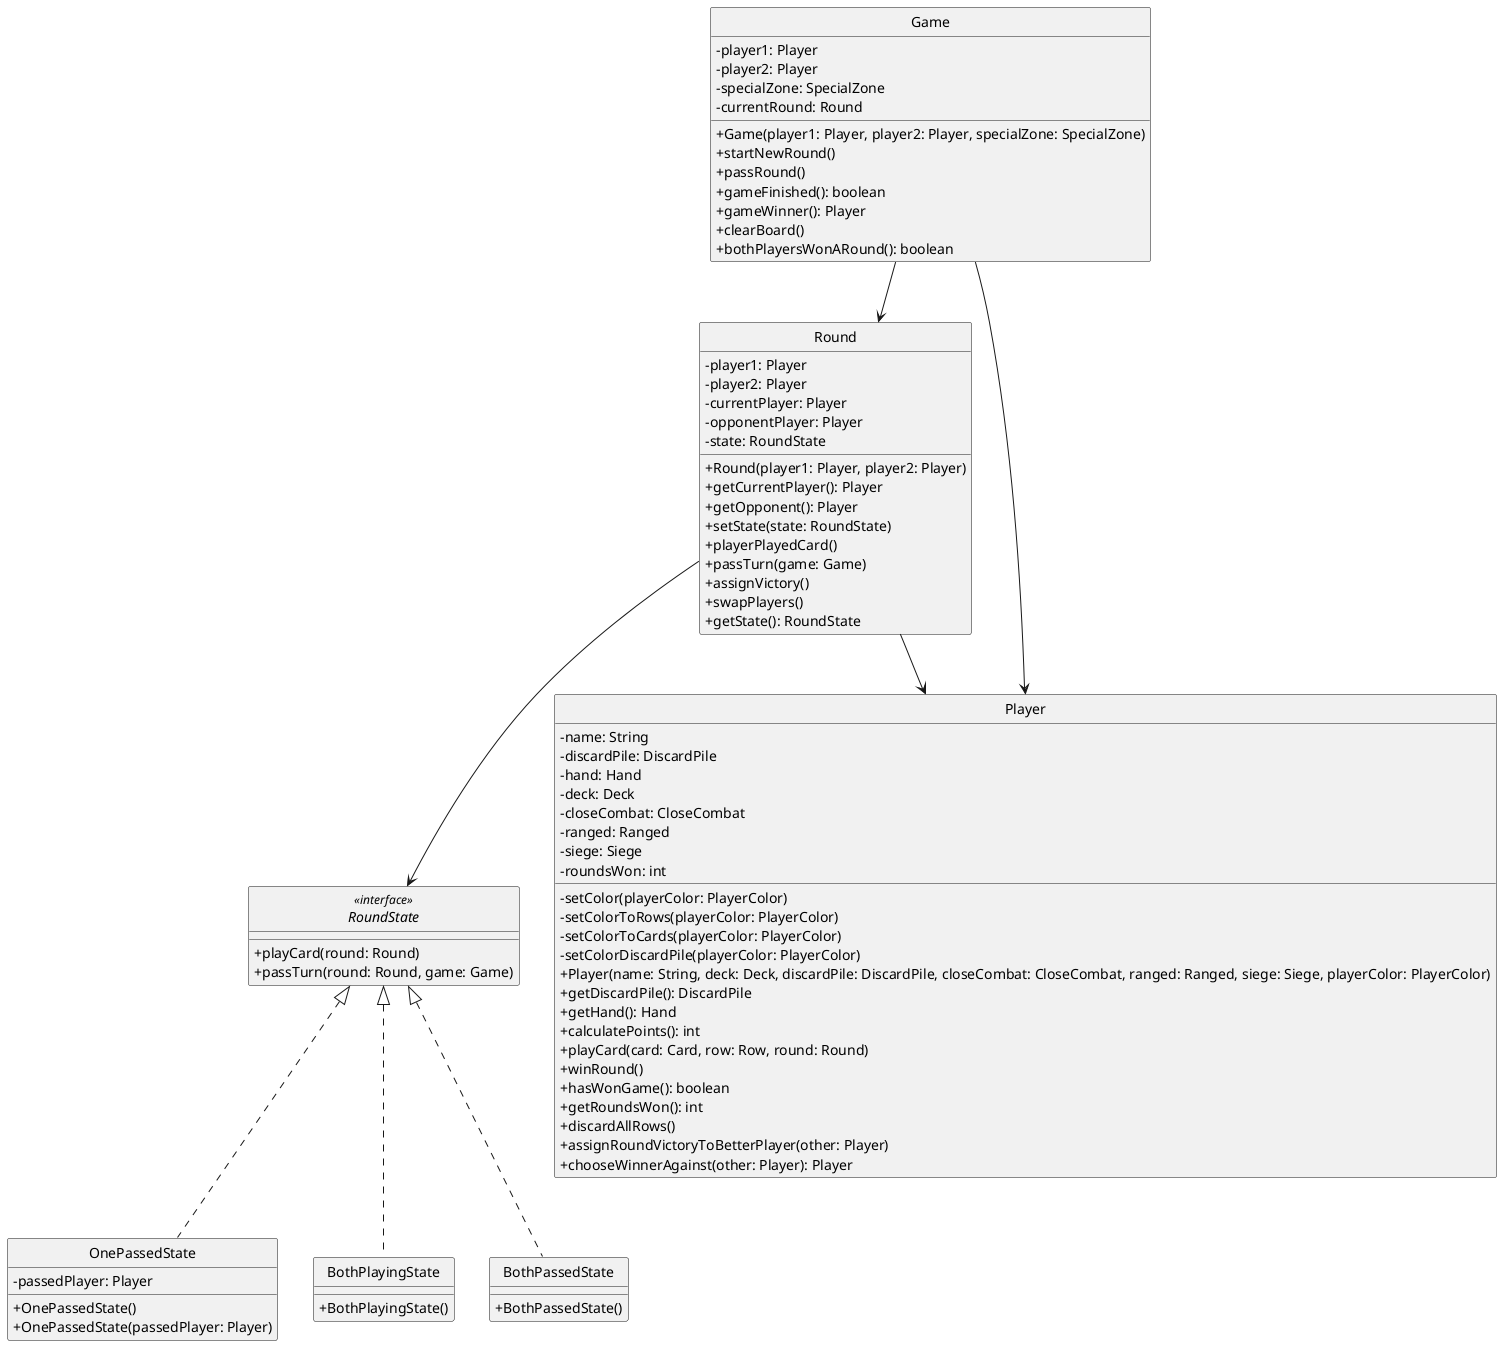 @startuml
skinparam monochrome true
hide circle
skinparam classAttributeIconSize 0

  interface RoundState <<interface>> {
    +playCard(round: Round)
    +passTurn(round: Round, game: Game)
  }

  class Round {
    -player1: Player
    -player2: Player
    -currentPlayer: Player
    -opponentPlayer: Player
    -state: RoundState
    +Round(player1: Player, player2: Player)
    +getCurrentPlayer(): Player
    +getOpponent(): Player
    +setState(state: RoundState)
    +playerPlayedCard()
    +passTurn(game: Game)
    +assignVictory()
    +swapPlayers()
    +getState(): RoundState
  }

  class Player {
    -name: String
    -discardPile: DiscardPile
    -hand: Hand
    -deck: Deck
    -closeCombat: CloseCombat
    -ranged: Ranged
    -siege: Siege
    -roundsWon: int
    -setColor(playerColor: PlayerColor)
    -setColorToRows(playerColor: PlayerColor)
    -setColorToCards(playerColor: PlayerColor)
    -setColorDiscardPile(playerColor: PlayerColor)
    +Player(name: String, deck: Deck, discardPile: DiscardPile, closeCombat: CloseCombat, ranged: Ranged, siege: Siege, playerColor: PlayerColor)
    +getDiscardPile(): DiscardPile
    +getHand(): Hand
    +calculatePoints(): int
    +playCard(card: Card, row: Row, round: Round)
    +winRound()
    +hasWonGame(): boolean
    +getRoundsWon(): int
    +discardAllRows()
    +assignRoundVictoryToBetterPlayer(other: Player)
    +chooseWinnerAgainst(other: Player): Player
  }

  class Game {
    -player1: Player
    -player2: Player
    -specialZone: SpecialZone
    -currentRound: Round
    +Game(player1: Player, player2: Player, specialZone: SpecialZone)
    +startNewRound()
    +passRound()
    +gameFinished(): boolean
    +gameWinner(): Player
    +clearBoard()
    +bothPlayersWonARound(): boolean
  }

  class OnePassedState {
    -passedPlayer: Player
    +OnePassedState()
    +OnePassedState(passedPlayer: Player)
  }

  class BothPlayingState {
  +BothPlayingState()
  }

  class BothPassedState {
  +BothPassedState()
  }

  ' Relaciones de implementación
  RoundState <|.. OnePassedState
  RoundState <|.. BothPlayingState
  RoundState <|.. BothPassedState

  ' Relaciones de asociación
  Round --> RoundState
  Round --> Player
  Game --> Player
  Game --> Round

@enduml
